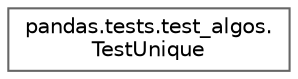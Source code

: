 digraph "Graphical Class Hierarchy"
{
 // LATEX_PDF_SIZE
  bgcolor="transparent";
  edge [fontname=Helvetica,fontsize=10,labelfontname=Helvetica,labelfontsize=10];
  node [fontname=Helvetica,fontsize=10,shape=box,height=0.2,width=0.4];
  rankdir="LR";
  Node0 [id="Node000000",label="pandas.tests.test_algos.\lTestUnique",height=0.2,width=0.4,color="grey40", fillcolor="white", style="filled",URL="$d0/d8b/classpandas_1_1tests_1_1test__algos_1_1TestUnique.html",tooltip=" "];
}

